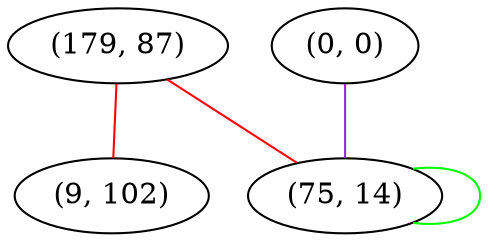 graph "" {
"(179, 87)";
"(0, 0)";
"(9, 102)";
"(75, 14)";
"(179, 87)" -- "(9, 102)"  [color=red, key=0, weight=1];
"(179, 87)" -- "(75, 14)"  [color=red, key=0, weight=1];
"(0, 0)" -- "(75, 14)"  [color=purple, key=0, weight=4];
"(75, 14)" -- "(75, 14)"  [color=green, key=0, weight=2];
}
